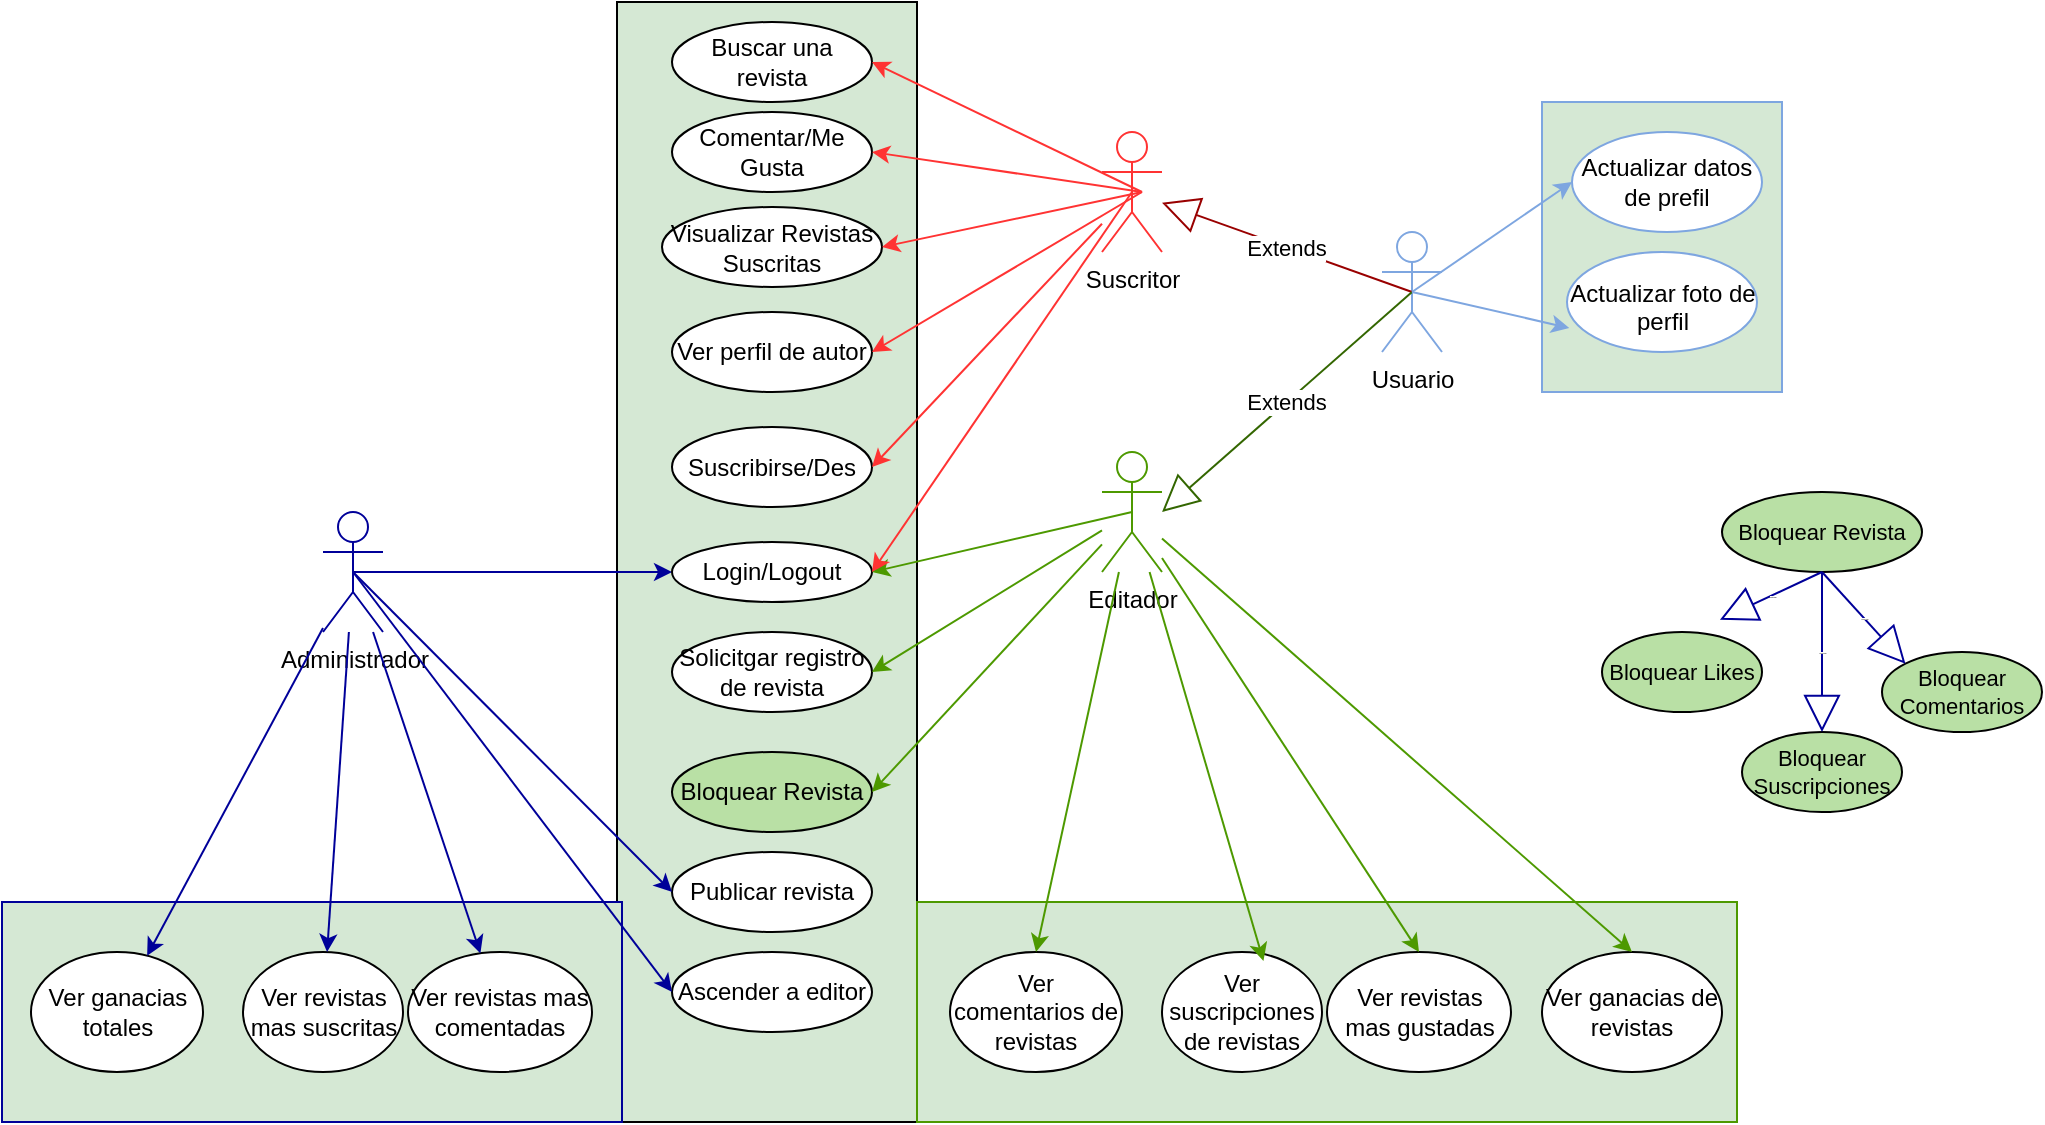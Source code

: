 <mxfile version="11.1.1" type="device"><diagram id="B8UoR_Uh1hEGa2lGHlDd" name="Page-1"><mxGraphModel dx="1814" dy="672" grid="1" gridSize="10" guides="1" tooltips="1" connect="1" arrows="1" fold="1" page="1" pageScale="1" pageWidth="850" pageHeight="1100" math="0" shadow="0"><root><mxCell id="0"/><mxCell id="1" parent="0"/><mxCell id="_WLpO0w72OIGfK0hIoFG-22" value="" style="rounded=0;whiteSpace=wrap;html=1;strokeColor=#7EA6E0;fillColor=#D5E8D4;" vertex="1" parent="1"><mxGeometry x="670" y="55" width="120" height="145" as="geometry"/></mxCell><mxCell id="_WLpO0w72OIGfK0hIoFG-13" value="" style="rounded=0;whiteSpace=wrap;html=1;fillColor=#D5E8D4;" vertex="1" parent="1"><mxGeometry x="207.5" y="5" width="150" height="560" as="geometry"/></mxCell><mxCell id="_WLpO0w72OIGfK0hIoFG-19" style="edgeStyle=orthogonalEdgeStyle;rounded=0;orthogonalLoop=1;jettySize=auto;html=1;exitX=0.5;exitY=0.5;exitDx=0;exitDy=0;exitPerimeter=0;entryX=0;entryY=0.5;entryDx=0;entryDy=0;strokeColor=#000099;" edge="1" parent="1" source="_WLpO0w72OIGfK0hIoFG-1" target="_WLpO0w72OIGfK0hIoFG-14"><mxGeometry relative="1" as="geometry"/></mxCell><mxCell id="_WLpO0w72OIGfK0hIoFG-1" value="Administrador&lt;br&gt;" style="shape=umlActor;verticalLabelPosition=bottom;labelBackgroundColor=#ffffff;verticalAlign=top;html=1;outlineConnect=0;strokeColor=#000099;" vertex="1" parent="1"><mxGeometry x="60.5" y="260" width="30" height="60" as="geometry"/></mxCell><mxCell id="_WLpO0w72OIGfK0hIoFG-6" value="Editador&lt;br&gt;" style="shape=umlActor;verticalLabelPosition=bottom;labelBackgroundColor=#ffffff;verticalAlign=top;html=1;outlineConnect=0;strokeColor=#4D9900;" vertex="1" parent="1"><mxGeometry x="450" y="230" width="30" height="60" as="geometry"/></mxCell><mxCell id="_WLpO0w72OIGfK0hIoFG-7" value="Suscritor&lt;br&gt;" style="shape=umlActor;verticalLabelPosition=bottom;labelBackgroundColor=#ffffff;verticalAlign=top;html=1;outlineConnect=0;strokeColor=#FF3333;" vertex="1" parent="1"><mxGeometry x="450" y="70" width="30" height="60" as="geometry"/></mxCell><mxCell id="_WLpO0w72OIGfK0hIoFG-10" value="Usuario&lt;br&gt;" style="shape=umlActor;verticalLabelPosition=bottom;labelBackgroundColor=#ffffff;verticalAlign=top;html=1;outlineConnect=0;strokeColor=#7EA6E0;" vertex="1" parent="1"><mxGeometry x="590" y="120" width="30" height="60" as="geometry"/></mxCell><mxCell id="_WLpO0w72OIGfK0hIoFG-14" value="Login/Logout" style="ellipse;whiteSpace=wrap;html=1;" vertex="1" parent="1"><mxGeometry x="235" y="275" width="100" height="30" as="geometry"/></mxCell><mxCell id="_WLpO0w72OIGfK0hIoFG-16" value="Extends" style="endArrow=block;endSize=16;endFill=0;html=1;exitX=0.5;exitY=0.5;exitDx=0;exitDy=0;exitPerimeter=0;strokeColor=#990000;" edge="1" parent="1" source="_WLpO0w72OIGfK0hIoFG-10" target="_WLpO0w72OIGfK0hIoFG-7"><mxGeometry width="160" relative="1" as="geometry"><mxPoint x="60" y="530" as="sourcePoint"/><mxPoint x="220" y="530" as="targetPoint"/></mxGeometry></mxCell><mxCell id="_WLpO0w72OIGfK0hIoFG-17" value="Extends" style="endArrow=block;endSize=16;endFill=0;html=1;exitX=0.5;exitY=0.5;exitDx=0;exitDy=0;exitPerimeter=0;strokeColor=#336600;" edge="1" parent="1" source="_WLpO0w72OIGfK0hIoFG-10"><mxGeometry width="160" relative="1" as="geometry"><mxPoint x="615" y="160" as="sourcePoint"/><mxPoint x="480" y="260" as="targetPoint"/></mxGeometry></mxCell><mxCell id="_WLpO0w72OIGfK0hIoFG-23" value="Actualizar datos de prefil&lt;br&gt;" style="ellipse;whiteSpace=wrap;html=1;strokeColor=#7EA6E0;" vertex="1" parent="1"><mxGeometry x="685" y="70" width="95" height="50" as="geometry"/></mxCell><mxCell id="_WLpO0w72OIGfK0hIoFG-24" value="&lt;span&gt;&lt;br&gt;&lt;br&gt;&lt;br&gt;Actualizar foto de perfil&lt;/span&gt;&lt;br&gt;&lt;p&gt;&lt;br&gt;&lt;/p&gt;" style="ellipse;whiteSpace=wrap;html=1;strokeColor=#7EA6E0;" vertex="1" parent="1"><mxGeometry x="682.5" y="130" width="95" height="50" as="geometry"/></mxCell><mxCell id="_WLpO0w72OIGfK0hIoFG-27" value="Ver perfil de autor&lt;br&gt;" style="ellipse;whiteSpace=wrap;html=1;" vertex="1" parent="1"><mxGeometry x="235" y="160" width="100" height="40" as="geometry"/></mxCell><mxCell id="_WLpO0w72OIGfK0hIoFG-29" value="Buscar una revista&lt;br&gt;" style="ellipse;whiteSpace=wrap;html=1;" vertex="1" parent="1"><mxGeometry x="235" y="15" width="100" height="40" as="geometry"/></mxCell><mxCell id="_WLpO0w72OIGfK0hIoFG-30" value="Visualizar Revistas Suscritas&lt;br&gt;" style="ellipse;whiteSpace=wrap;html=1;" vertex="1" parent="1"><mxGeometry x="230" y="107.5" width="110" height="40" as="geometry"/></mxCell><mxCell id="_WLpO0w72OIGfK0hIoFG-31" value="" style="endArrow=classic;html=1;exitX=0.5;exitY=0.5;exitDx=0;exitDy=0;exitPerimeter=0;entryX=1;entryY=0.5;entryDx=0;entryDy=0;strokeColor=#4D9900;" edge="1" parent="1" source="_WLpO0w72OIGfK0hIoFG-6" target="_WLpO0w72OIGfK0hIoFG-14"><mxGeometry width="50" height="50" relative="1" as="geometry"><mxPoint x="60" y="580" as="sourcePoint"/><mxPoint x="110" y="530" as="targetPoint"/></mxGeometry></mxCell><mxCell id="_WLpO0w72OIGfK0hIoFG-34" value="Comentar/Me Gusta" style="ellipse;whiteSpace=wrap;html=1;" vertex="1" parent="1"><mxGeometry x="235" y="60" width="100" height="40" as="geometry"/></mxCell><mxCell id="_WLpO0w72OIGfK0hIoFG-35" value="Solicitgar registro de revista" style="ellipse;whiteSpace=wrap;html=1;" vertex="1" parent="1"><mxGeometry x="235" y="320" width="100" height="40" as="geometry"/></mxCell><mxCell id="_WLpO0w72OIGfK0hIoFG-36" value="Publicar revista" style="ellipse;whiteSpace=wrap;html=1;" vertex="1" parent="1"><mxGeometry x="235" y="430" width="100" height="40" as="geometry"/></mxCell><mxCell id="_WLpO0w72OIGfK0hIoFG-37" value="Bloquear Revista" style="ellipse;whiteSpace=wrap;html=1;fillColor=#B9E0A5;" vertex="1" parent="1"><mxGeometry x="235" y="380" width="100" height="40" as="geometry"/></mxCell><mxCell id="_WLpO0w72OIGfK0hIoFG-41" value="Ascender a editor" style="ellipse;whiteSpace=wrap;html=1;" vertex="1" parent="1"><mxGeometry x="235" y="480" width="100" height="40" as="geometry"/></mxCell><mxCell id="_WLpO0w72OIGfK0hIoFG-42" value="Suscribirse/Des" style="ellipse;whiteSpace=wrap;html=1;" vertex="1" parent="1"><mxGeometry x="235" y="217.5" width="100" height="40" as="geometry"/></mxCell><mxCell id="_WLpO0w72OIGfK0hIoFG-43" value="" style="rounded=0;whiteSpace=wrap;html=1;strokeColor=#4D9900;fillColor=#D5E8D4;" vertex="1" parent="1"><mxGeometry x="357.5" y="455" width="410" height="110" as="geometry"/></mxCell><mxCell id="_WLpO0w72OIGfK0hIoFG-44" value="" style="rounded=0;whiteSpace=wrap;html=1;strokeColor=#000099;fillColor=#D5E8D4;" vertex="1" parent="1"><mxGeometry x="-100" y="455" width="310" height="110" as="geometry"/></mxCell><mxCell id="_WLpO0w72OIGfK0hIoFG-45" value="" style="endArrow=classic;html=1;exitX=0.5;exitY=0.5;exitDx=0;exitDy=0;exitPerimeter=0;entryX=1;entryY=0.5;entryDx=0;entryDy=0;strokeColor=#FF3333;" edge="1" parent="1" source="_WLpO0w72OIGfK0hIoFG-7" target="_WLpO0w72OIGfK0hIoFG-14"><mxGeometry width="50" height="50" relative="1" as="geometry"><mxPoint x="-80" y="640" as="sourcePoint"/><mxPoint x="-30" y="590" as="targetPoint"/></mxGeometry></mxCell><mxCell id="_WLpO0w72OIGfK0hIoFG-46" value="" style="endArrow=classic;html=1;entryX=1;entryY=0.5;entryDx=0;entryDy=0;strokeColor=#FF3333;" edge="1" parent="1" target="_WLpO0w72OIGfK0hIoFG-29"><mxGeometry width="50" height="50" relative="1" as="geometry"><mxPoint x="470" y="100" as="sourcePoint"/><mxPoint x="-30" y="590" as="targetPoint"/></mxGeometry></mxCell><mxCell id="_WLpO0w72OIGfK0hIoFG-47" value="" style="endArrow=classic;html=1;entryX=1;entryY=0.5;entryDx=0;entryDy=0;strokeColor=#FF3333;" edge="1" parent="1" target="_WLpO0w72OIGfK0hIoFG-34"><mxGeometry width="50" height="50" relative="1" as="geometry"><mxPoint x="470" y="100" as="sourcePoint"/><mxPoint x="150" y="100" as="targetPoint"/></mxGeometry></mxCell><mxCell id="_WLpO0w72OIGfK0hIoFG-48" value="" style="endArrow=classic;html=1;entryX=1;entryY=0.5;entryDx=0;entryDy=0;strokeColor=#FF3333;" edge="1" parent="1" target="_WLpO0w72OIGfK0hIoFG-30"><mxGeometry width="50" height="50" relative="1" as="geometry"><mxPoint x="470" y="100" as="sourcePoint"/><mxPoint x="130" y="80" as="targetPoint"/></mxGeometry></mxCell><mxCell id="_WLpO0w72OIGfK0hIoFG-49" value="" style="endArrow=classic;html=1;entryX=1;entryY=0.5;entryDx=0;entryDy=0;strokeColor=#FF3333;" edge="1" parent="1" target="_WLpO0w72OIGfK0hIoFG-27"><mxGeometry width="50" height="50" relative="1" as="geometry"><mxPoint x="470" y="100" as="sourcePoint"/><mxPoint x="130" y="90" as="targetPoint"/></mxGeometry></mxCell><mxCell id="_WLpO0w72OIGfK0hIoFG-50" value="" style="endArrow=classic;html=1;entryX=1;entryY=0.5;entryDx=0;entryDy=0;strokeColor=#FF3333;" edge="1" parent="1" source="_WLpO0w72OIGfK0hIoFG-7" target="_WLpO0w72OIGfK0hIoFG-42"><mxGeometry width="50" height="50" relative="1" as="geometry"><mxPoint x="110" y="180" as="sourcePoint"/><mxPoint x="160" y="130" as="targetPoint"/></mxGeometry></mxCell><mxCell id="_WLpO0w72OIGfK0hIoFG-51" value="" style="endArrow=classic;html=1;entryX=1;entryY=0.5;entryDx=0;entryDy=0;strokeColor=#4D9900;" edge="1" parent="1" source="_WLpO0w72OIGfK0hIoFG-6" target="_WLpO0w72OIGfK0hIoFG-35"><mxGeometry width="50" height="50" relative="1" as="geometry"><mxPoint x="580" y="400" as="sourcePoint"/><mxPoint x="630" y="350" as="targetPoint"/></mxGeometry></mxCell><mxCell id="_WLpO0w72OIGfK0hIoFG-52" value="" style="endArrow=classic;html=1;entryX=1;entryY=0.5;entryDx=0;entryDy=0;strokeColor=#4D9900;" edge="1" parent="1" source="_WLpO0w72OIGfK0hIoFG-6" target="_WLpO0w72OIGfK0hIoFG-37"><mxGeometry width="50" height="50" relative="1" as="geometry"><mxPoint x="70" y="420" as="sourcePoint"/><mxPoint x="120" y="370" as="targetPoint"/></mxGeometry></mxCell><mxCell id="_WLpO0w72OIGfK0hIoFG-53" value="" style="endArrow=classic;html=1;exitX=0.5;exitY=0.5;exitDx=0;exitDy=0;exitPerimeter=0;entryX=0;entryY=0.5;entryDx=0;entryDy=0;strokeColor=#000099;" edge="1" parent="1" source="_WLpO0w72OIGfK0hIoFG-1" target="_WLpO0w72OIGfK0hIoFG-36"><mxGeometry width="50" height="50" relative="1" as="geometry"><mxPoint x="50" y="420" as="sourcePoint"/><mxPoint x="100" y="370" as="targetPoint"/></mxGeometry></mxCell><mxCell id="_WLpO0w72OIGfK0hIoFG-54" value="" style="endArrow=classic;html=1;exitX=0.5;exitY=0.5;exitDx=0;exitDy=0;exitPerimeter=0;entryX=0;entryY=0.5;entryDx=0;entryDy=0;strokeColor=#000099;" edge="1" parent="1" source="_WLpO0w72OIGfK0hIoFG-1" target="_WLpO0w72OIGfK0hIoFG-41"><mxGeometry width="50" height="50" relative="1" as="geometry"><mxPoint x="60" y="430" as="sourcePoint"/><mxPoint x="110" y="380" as="targetPoint"/></mxGeometry></mxCell><mxCell id="_WLpO0w72OIGfK0hIoFG-55" value="Ver comentarios de revistas&lt;br&gt;" style="ellipse;whiteSpace=wrap;html=1;" vertex="1" parent="1"><mxGeometry x="374" y="480" width="86" height="60" as="geometry"/></mxCell><mxCell id="_WLpO0w72OIGfK0hIoFG-56" value="Ver suscripciones de revistas" style="ellipse;whiteSpace=wrap;html=1;" vertex="1" parent="1"><mxGeometry x="480" y="480" width="80" height="60" as="geometry"/></mxCell><mxCell id="_WLpO0w72OIGfK0hIoFG-58" value="Ver revistas&lt;br&gt;mas gustadas" style="ellipse;whiteSpace=wrap;html=1;" vertex="1" parent="1"><mxGeometry x="562.5" y="480" width="92" height="60" as="geometry"/></mxCell><mxCell id="_WLpO0w72OIGfK0hIoFG-59" value="Ver ganacias de revistas" style="ellipse;whiteSpace=wrap;html=1;" vertex="1" parent="1"><mxGeometry x="670" y="480" width="90" height="60" as="geometry"/></mxCell><mxCell id="_WLpO0w72OIGfK0hIoFG-60" value="Ver ganacias totales" style="ellipse;whiteSpace=wrap;html=1;" vertex="1" parent="1"><mxGeometry x="-85.5" y="480" width="86" height="60" as="geometry"/></mxCell><mxCell id="_WLpO0w72OIGfK0hIoFG-61" value="Ver revistas mas suscritas" style="ellipse;whiteSpace=wrap;html=1;" vertex="1" parent="1"><mxGeometry x="20.5" y="480" width="80" height="60" as="geometry"/></mxCell><mxCell id="_WLpO0w72OIGfK0hIoFG-62" value="Ver revistas mas comentadas" style="ellipse;whiteSpace=wrap;html=1;" vertex="1" parent="1"><mxGeometry x="103" y="480" width="92" height="60" as="geometry"/></mxCell><mxCell id="_WLpO0w72OIGfK0hIoFG-64" value="" style="endArrow=classic;html=1;strokeColor=#000099;" edge="1" parent="1" source="_WLpO0w72OIGfK0hIoFG-1" target="_WLpO0w72OIGfK0hIoFG-61"><mxGeometry width="50" height="50" relative="1" as="geometry"><mxPoint x="-100" y="420" as="sourcePoint"/><mxPoint x="-50" y="370" as="targetPoint"/></mxGeometry></mxCell><mxCell id="_WLpO0w72OIGfK0hIoFG-65" value="" style="endArrow=classic;html=1;strokeColor=#000099;" edge="1" parent="1" source="_WLpO0w72OIGfK0hIoFG-1" target="_WLpO0w72OIGfK0hIoFG-60"><mxGeometry width="50" height="50" relative="1" as="geometry"><mxPoint x="-100" y="640" as="sourcePoint"/><mxPoint x="-50" y="590" as="targetPoint"/></mxGeometry></mxCell><mxCell id="_WLpO0w72OIGfK0hIoFG-66" value="" style="endArrow=classic;html=1;strokeColor=#000099;" edge="1" parent="1" source="_WLpO0w72OIGfK0hIoFG-1" target="_WLpO0w72OIGfK0hIoFG-62"><mxGeometry width="50" height="50" relative="1" as="geometry"><mxPoint x="-20" y="650" as="sourcePoint"/><mxPoint x="30" y="600" as="targetPoint"/></mxGeometry></mxCell><mxCell id="_WLpO0w72OIGfK0hIoFG-67" value="" style="endArrow=classic;html=1;entryX=0.5;entryY=0;entryDx=0;entryDy=0;strokeColor=#4D9900;" edge="1" parent="1" source="_WLpO0w72OIGfK0hIoFG-6" target="_WLpO0w72OIGfK0hIoFG-59"><mxGeometry width="50" height="50" relative="1" as="geometry"><mxPoint x="660" y="390" as="sourcePoint"/><mxPoint x="710" y="340" as="targetPoint"/></mxGeometry></mxCell><mxCell id="_WLpO0w72OIGfK0hIoFG-68" value="" style="endArrow=classic;html=1;entryX=0.5;entryY=0;entryDx=0;entryDy=0;strokeColor=#4D9900;" edge="1" parent="1" source="_WLpO0w72OIGfK0hIoFG-6" target="_WLpO0w72OIGfK0hIoFG-58"><mxGeometry width="50" height="50" relative="1" as="geometry"><mxPoint x="640" y="380" as="sourcePoint"/><mxPoint x="690" y="330" as="targetPoint"/></mxGeometry></mxCell><mxCell id="_WLpO0w72OIGfK0hIoFG-69" value="" style="endArrow=classic;html=1;entryX=0.634;entryY=0.075;entryDx=0;entryDy=0;entryPerimeter=0;strokeColor=#4D9900;" edge="1" parent="1" source="_WLpO0w72OIGfK0hIoFG-6" target="_WLpO0w72OIGfK0hIoFG-56"><mxGeometry width="50" height="50" relative="1" as="geometry"><mxPoint x="700" y="350" as="sourcePoint"/><mxPoint x="750" y="300" as="targetPoint"/></mxGeometry></mxCell><mxCell id="_WLpO0w72OIGfK0hIoFG-70" value="" style="endArrow=classic;html=1;entryX=0.5;entryY=0;entryDx=0;entryDy=0;strokeColor=#4D9900;" edge="1" parent="1" source="_WLpO0w72OIGfK0hIoFG-6" target="_WLpO0w72OIGfK0hIoFG-55"><mxGeometry width="50" height="50" relative="1" as="geometry"><mxPoint x="650" y="390" as="sourcePoint"/><mxPoint x="700" y="340" as="targetPoint"/></mxGeometry></mxCell><mxCell id="_WLpO0w72OIGfK0hIoFG-71" value="" style="endArrow=classic;html=1;exitX=0.5;exitY=0.5;exitDx=0;exitDy=0;exitPerimeter=0;entryX=0;entryY=0.5;entryDx=0;entryDy=0;strokeColor=#7EA6E0;" edge="1" parent="1" source="_WLpO0w72OIGfK0hIoFG-10" target="_WLpO0w72OIGfK0hIoFG-23"><mxGeometry width="50" height="50" relative="1" as="geometry"><mxPoint x="680" y="320" as="sourcePoint"/><mxPoint x="730" y="270" as="targetPoint"/></mxGeometry></mxCell><mxCell id="_WLpO0w72OIGfK0hIoFG-72" value="" style="endArrow=classic;html=1;exitX=0.5;exitY=0.5;exitDx=0;exitDy=0;exitPerimeter=0;entryX=0.012;entryY=0.76;entryDx=0;entryDy=0;entryPerimeter=0;strokeColor=#7EA6E0;" edge="1" parent="1" source="_WLpO0w72OIGfK0hIoFG-10" target="_WLpO0w72OIGfK0hIoFG-24"><mxGeometry width="50" height="50" relative="1" as="geometry"><mxPoint x="630" y="300" as="sourcePoint"/><mxPoint x="680" y="250" as="targetPoint"/></mxGeometry></mxCell><mxCell id="_WLpO0w72OIGfK0hIoFG-73" value="Bloquear Revista" style="ellipse;whiteSpace=wrap;html=1;fillColor=#B9E0A5;fontSize=11;" vertex="1" parent="1"><mxGeometry x="760" y="250" width="100" height="40" as="geometry"/></mxCell><mxCell id="_WLpO0w72OIGfK0hIoFG-74" value="Bloquear Suscripciones" style="ellipse;whiteSpace=wrap;html=1;fillColor=#B9E0A5;fontSize=11;" vertex="1" parent="1"><mxGeometry x="770" y="370" width="80" height="40" as="geometry"/></mxCell><mxCell id="_WLpO0w72OIGfK0hIoFG-76" value="Bloquear Likes" style="ellipse;whiteSpace=wrap;html=1;fillColor=#B9E0A5;fontSize=11;" vertex="1" parent="1"><mxGeometry x="700" y="320" width="80" height="40" as="geometry"/></mxCell><mxCell id="_WLpO0w72OIGfK0hIoFG-77" value="Bloquear Comentarios" style="ellipse;whiteSpace=wrap;html=1;fillColor=#B9E0A5;fontSize=11;" vertex="1" parent="1"><mxGeometry x="840" y="330" width="80" height="40" as="geometry"/></mxCell><mxCell id="_WLpO0w72OIGfK0hIoFG-78" value="Extends" style="endArrow=block;endSize=16;endFill=0;html=1;strokeColor=#000099;fontSize=1;exitX=0.5;exitY=1;exitDx=0;exitDy=0;entryX=0.737;entryY=-0.153;entryDx=0;entryDy=0;entryPerimeter=0;" edge="1" parent="1" source="_WLpO0w72OIGfK0hIoFG-73" target="_WLpO0w72OIGfK0hIoFG-76"><mxGeometry width="160" relative="1" as="geometry"><mxPoint x="870" y="200" as="sourcePoint"/><mxPoint x="1030" y="200" as="targetPoint"/></mxGeometry></mxCell><mxCell id="_WLpO0w72OIGfK0hIoFG-79" value="Extends" style="endArrow=block;endSize=16;endFill=0;html=1;strokeColor=#000099;fontSize=1;entryX=0.5;entryY=0;entryDx=0;entryDy=0;" edge="1" parent="1" target="_WLpO0w72OIGfK0hIoFG-74"><mxGeometry width="160" relative="1" as="geometry"><mxPoint x="810" y="290" as="sourcePoint"/><mxPoint x="768.96" y="323.88" as="targetPoint"/></mxGeometry></mxCell><mxCell id="_WLpO0w72OIGfK0hIoFG-80" value="Extends" style="endArrow=block;endSize=16;endFill=0;html=1;strokeColor=#000099;fontSize=1;entryX=0;entryY=0;entryDx=0;entryDy=0;" edge="1" parent="1" target="_WLpO0w72OIGfK0hIoFG-77"><mxGeometry width="160" relative="1" as="geometry"><mxPoint x="810" y="290" as="sourcePoint"/><mxPoint x="778.96" y="333.88" as="targetPoint"/></mxGeometry></mxCell></root></mxGraphModel></diagram></mxfile>
